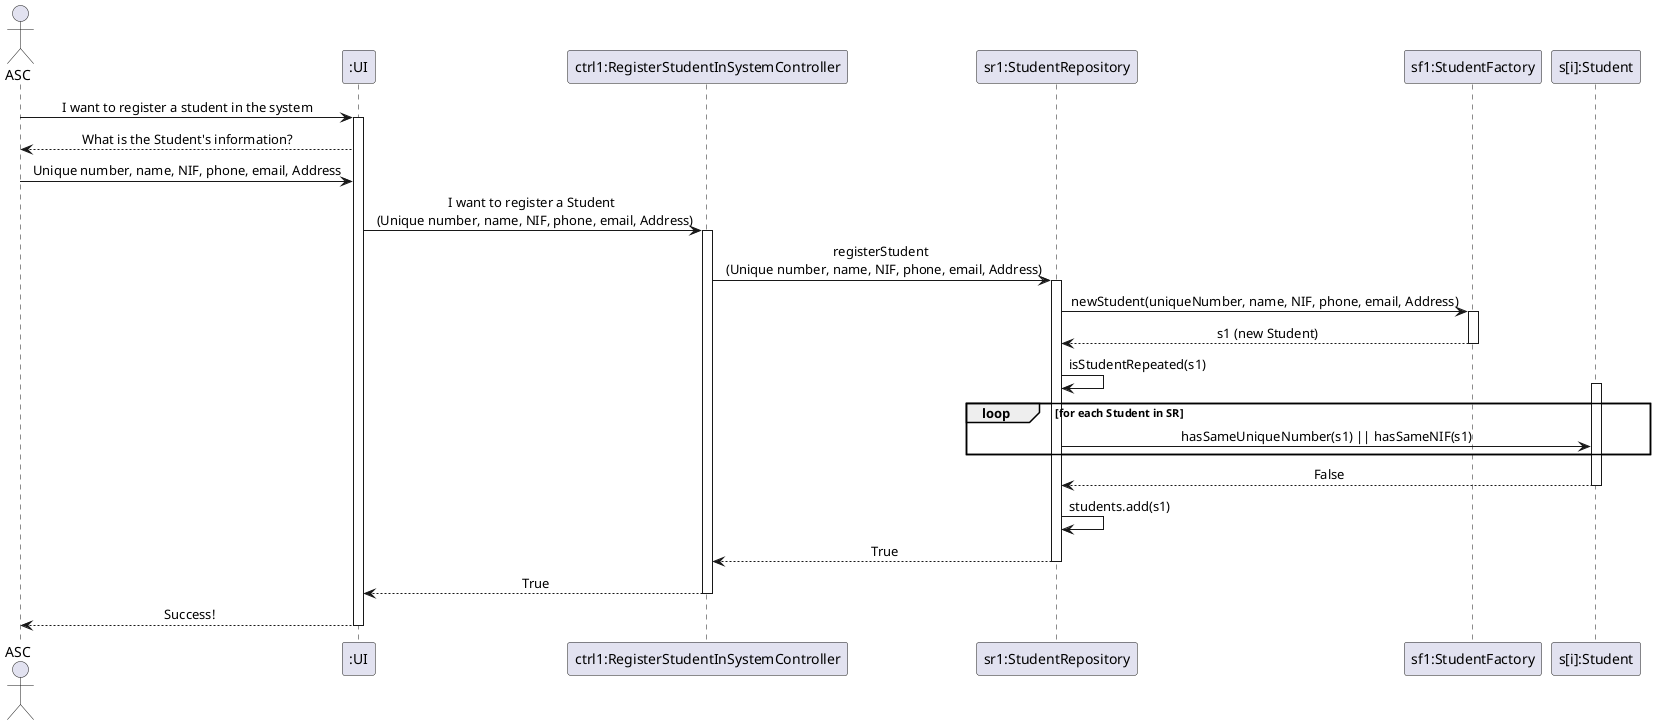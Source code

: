 @startuml

skinparam sequenceMessageAlign center

actor ASC
participant ":UI" as UI
participant "ctrl1:RegisterStudentInSystemController" as ctrl
participant "sr1:StudentRepository" as SR
participant "sf1:StudentFactory" as SF
participant "s[i]:Student" as Student

ASC -> UI: I want to register a student in the system
activate UI
UI --> ASC: What is the Student's information?
ASC -> UI: Unique number, name, NIF, phone, email, Address
UI -> ctrl: I want to register a Student \n (Unique number, name, NIF, phone, email, Address)
activate ctrl
ctrl -> SR: registerStudent \n (Unique number, name, NIF, phone, email, Address)
activate SR

SR -> SF: newStudent(uniqueNumber, name, NIF, phone, email, Address)
activate SF
SF --> SR: s1 (new Student)
deactivate SF

SR -> SR : isStudentRepeated(s1)

loop for each Student in SR
    activate Student
    SR -> Student: hasSameUniqueNumber(s1) || hasSameNIF(s1)
end

Student --> SR : False
deactivate Student

SR -> SR: students.add(s1)
SR --> ctrl: True
deactivate SR
ctrl --> UI: True
deactivate ctrl
UI --> ASC: Success!
deactivate UI

@enduml